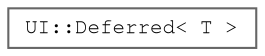 digraph "Graphical Class Hierarchy"
{
 // LATEX_PDF_SIZE
  bgcolor="transparent";
  edge [fontname=FreeMono,fontsize=10,labelfontname=FreeMono,labelfontsize=10];
  node [fontname=FreeMono,fontsize=10,shape=box,height=0.2,width=0.4];
  rankdir="LR";
  Node0 [label="UI::Deferred\< T \>",height=0.2,width=0.4,color="grey40", fillcolor="white", style="filled",URL="$struct_u_i_1_1_deferred.html",tooltip=" "];
}
